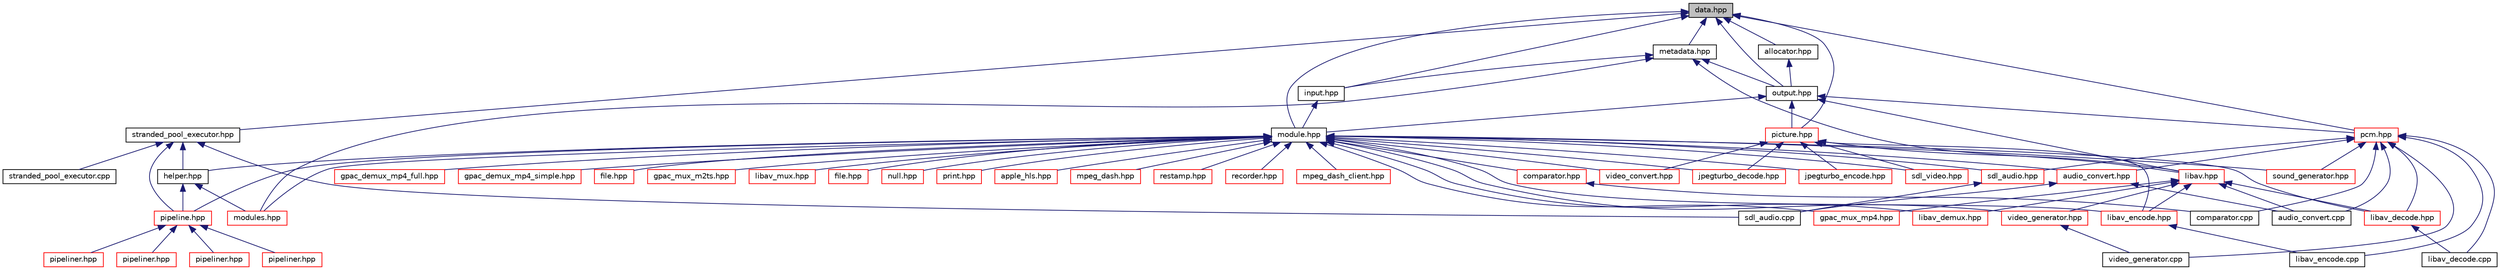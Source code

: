 digraph "data.hpp"
{
 // INTERACTIVE_SVG=YES
  edge [fontname="Helvetica",fontsize="10",labelfontname="Helvetica",labelfontsize="10"];
  node [fontname="Helvetica",fontsize="10",shape=record];
  Node1 [label="data.hpp",height=0.2,width=0.4,color="black", fillcolor="grey75", style="filled", fontcolor="black"];
  Node1 -> Node2 [dir="back",color="midnightblue",fontsize="10",style="solid",fontname="Helvetica"];
  Node2 [label="stranded_pool_executor.hpp",height=0.2,width=0.4,color="black", fillcolor="white", style="filled",URL="$stranded__pool__executor_8hpp.html"];
  Node2 -> Node3 [dir="back",color="midnightblue",fontsize="10",style="solid",fontname="Helvetica"];
  Node3 [label="pipeline.hpp",height=0.2,width=0.4,color="red", fillcolor="white", style="filled",URL="$pipeline_8hpp.html"];
  Node3 -> Node4 [dir="back",color="midnightblue",fontsize="10",style="solid",fontname="Helvetica"];
  Node4 [label="pipeliner.hpp",height=0.2,width=0.4,color="red", fillcolor="white", style="filled",URL="$dashcastx_2pipeliner_8hpp.html"];
  Node3 -> Node5 [dir="back",color="midnightblue",fontsize="10",style="solid",fontname="Helvetica"];
  Node5 [label="pipeliner.hpp",height=0.2,width=0.4,color="red", fillcolor="white", style="filled",URL="$dashclient_2pipeliner_8hpp.html"];
  Node3 -> Node6 [dir="back",color="midnightblue",fontsize="10",style="solid",fontname="Helvetica"];
  Node6 [label="pipeliner.hpp",height=0.2,width=0.4,color="red", fillcolor="white", style="filled",URL="$mp42tsx_2pipeliner_8hpp.html"];
  Node3 -> Node7 [dir="back",color="midnightblue",fontsize="10",style="solid",fontname="Helvetica"];
  Node7 [label="pipeliner.hpp",height=0.2,width=0.4,color="red", fillcolor="white", style="filled",URL="$player_2pipeliner_8hpp.html"];
  Node2 -> Node8 [dir="back",color="midnightblue",fontsize="10",style="solid",fontname="Helvetica"];
  Node8 [label="helper.hpp",height=0.2,width=0.4,color="black", fillcolor="white", style="filled",URL="$lib__modules_2utils_2helper_8hpp.html"];
  Node8 -> Node3 [dir="back",color="midnightblue",fontsize="10",style="solid",fontname="Helvetica"];
  Node8 -> Node9 [dir="back",color="midnightblue",fontsize="10",style="solid",fontname="Helvetica"];
  Node9 [label="modules.hpp",height=0.2,width=0.4,color="red", fillcolor="white", style="filled",URL="$modules_8hpp.html"];
  Node2 -> Node10 [dir="back",color="midnightblue",fontsize="10",style="solid",fontname="Helvetica"];
  Node10 [label="sdl_audio.cpp",height=0.2,width=0.4,color="black", fillcolor="white", style="filled",URL="$sdl__audio_8cpp.html"];
  Node2 -> Node11 [dir="back",color="midnightblue",fontsize="10",style="solid",fontname="Helvetica"];
  Node11 [label="stranded_pool_executor.cpp",height=0.2,width=0.4,color="black", fillcolor="white", style="filled",URL="$stranded__pool__executor_8cpp.html"];
  Node1 -> Node12 [dir="back",color="midnightblue",fontsize="10",style="solid",fontname="Helvetica"];
  Node12 [label="module.hpp",height=0.2,width=0.4,color="black", fillcolor="white", style="filled",URL="$module_8hpp.html"];
  Node12 -> Node3 [dir="back",color="midnightblue",fontsize="10",style="solid",fontname="Helvetica"];
  Node12 -> Node8 [dir="back",color="midnightblue",fontsize="10",style="solid",fontname="Helvetica"];
  Node12 -> Node9 [dir="back",color="midnightblue",fontsize="10",style="solid",fontname="Helvetica"];
  Node12 -> Node13 [dir="back",color="midnightblue",fontsize="10",style="solid",fontname="Helvetica"];
  Node13 [label="jpegturbo_decode.hpp",height=0.2,width=0.4,color="red", fillcolor="white", style="filled",URL="$jpegturbo__decode_8hpp.html"];
  Node12 -> Node14 [dir="back",color="midnightblue",fontsize="10",style="solid",fontname="Helvetica"];
  Node14 [label="libav_decode.hpp",height=0.2,width=0.4,color="red", fillcolor="white", style="filled",URL="$libav__decode_8hpp.html"];
  Node14 -> Node15 [dir="back",color="midnightblue",fontsize="10",style="solid",fontname="Helvetica"];
  Node15 [label="libav_decode.cpp",height=0.2,width=0.4,color="black", fillcolor="white", style="filled",URL="$libav__decode_8cpp.html"];
  Node12 -> Node16 [dir="back",color="midnightblue",fontsize="10",style="solid",fontname="Helvetica"];
  Node16 [label="gpac_demux_mp4_full.hpp",height=0.2,width=0.4,color="red", fillcolor="white", style="filled",URL="$gpac__demux__mp4__full_8hpp.html"];
  Node12 -> Node17 [dir="back",color="midnightblue",fontsize="10",style="solid",fontname="Helvetica"];
  Node17 [label="gpac_demux_mp4_simple.hpp",height=0.2,width=0.4,color="red", fillcolor="white", style="filled",URL="$gpac__demux__mp4__simple_8hpp.html"];
  Node12 -> Node18 [dir="back",color="midnightblue",fontsize="10",style="solid",fontname="Helvetica"];
  Node18 [label="libav_demux.hpp",height=0.2,width=0.4,color="red", fillcolor="white", style="filled",URL="$libav__demux_8hpp.html"];
  Node12 -> Node19 [dir="back",color="midnightblue",fontsize="10",style="solid",fontname="Helvetica"];
  Node19 [label="jpegturbo_encode.hpp",height=0.2,width=0.4,color="red", fillcolor="white", style="filled",URL="$jpegturbo__encode_8hpp.html"];
  Node12 -> Node20 [dir="back",color="midnightblue",fontsize="10",style="solid",fontname="Helvetica"];
  Node20 [label="libav_encode.hpp",height=0.2,width=0.4,color="red", fillcolor="white", style="filled",URL="$libav__encode_8hpp.html"];
  Node20 -> Node21 [dir="back",color="midnightblue",fontsize="10",style="solid",fontname="Helvetica"];
  Node21 [label="libav_encode.cpp",height=0.2,width=0.4,color="black", fillcolor="white", style="filled",URL="$libav__encode_8cpp.html"];
  Node12 -> Node22 [dir="back",color="midnightblue",fontsize="10",style="solid",fontname="Helvetica"];
  Node22 [label="file.hpp",height=0.2,width=0.4,color="red", fillcolor="white", style="filled",URL="$in_2file_8hpp.html"];
  Node12 -> Node23 [dir="back",color="midnightblue",fontsize="10",style="solid",fontname="Helvetica"];
  Node23 [label="sound_generator.hpp",height=0.2,width=0.4,color="red", fillcolor="white", style="filled",URL="$sound__generator_8hpp.html"];
  Node12 -> Node24 [dir="back",color="midnightblue",fontsize="10",style="solid",fontname="Helvetica"];
  Node24 [label="video_generator.hpp",height=0.2,width=0.4,color="red", fillcolor="white", style="filled",URL="$video__generator_8hpp.html"];
  Node24 -> Node25 [dir="back",color="midnightblue",fontsize="10",style="solid",fontname="Helvetica"];
  Node25 [label="video_generator.cpp",height=0.2,width=0.4,color="black", fillcolor="white", style="filled",URL="$video__generator_8cpp.html"];
  Node12 -> Node26 [dir="back",color="midnightblue",fontsize="10",style="solid",fontname="Helvetica"];
  Node26 [label="gpac_mux_m2ts.hpp",height=0.2,width=0.4,color="red", fillcolor="white", style="filled",URL="$gpac__mux__m2ts_8hpp.html"];
  Node12 -> Node27 [dir="back",color="midnightblue",fontsize="10",style="solid",fontname="Helvetica"];
  Node27 [label="gpac_mux_mp4.hpp",height=0.2,width=0.4,color="red", fillcolor="white", style="filled",URL="$gpac__mux__mp4_8hpp.html"];
  Node12 -> Node28 [dir="back",color="midnightblue",fontsize="10",style="solid",fontname="Helvetica"];
  Node28 [label="libav_mux.hpp",height=0.2,width=0.4,color="red", fillcolor="white", style="filled",URL="$libav__mux_8hpp.html"];
  Node12 -> Node29 [dir="back",color="midnightblue",fontsize="10",style="solid",fontname="Helvetica"];
  Node29 [label="file.hpp",height=0.2,width=0.4,color="red", fillcolor="white", style="filled",URL="$out_2file_8hpp.html"];
  Node12 -> Node30 [dir="back",color="midnightblue",fontsize="10",style="solid",fontname="Helvetica"];
  Node30 [label="null.hpp",height=0.2,width=0.4,color="red", fillcolor="white", style="filled",URL="$null_8hpp.html"];
  Node12 -> Node31 [dir="back",color="midnightblue",fontsize="10",style="solid",fontname="Helvetica"];
  Node31 [label="print.hpp",height=0.2,width=0.4,color="red", fillcolor="white", style="filled",URL="$print_8hpp.html"];
  Node12 -> Node32 [dir="back",color="midnightblue",fontsize="10",style="solid",fontname="Helvetica"];
  Node32 [label="sdl_audio.hpp",height=0.2,width=0.4,color="red", fillcolor="white", style="filled",URL="$sdl__audio_8hpp.html"];
  Node32 -> Node10 [dir="back",color="midnightblue",fontsize="10",style="solid",fontname="Helvetica"];
  Node12 -> Node33 [dir="back",color="midnightblue",fontsize="10",style="solid",fontname="Helvetica"];
  Node33 [label="sdl_video.hpp",height=0.2,width=0.4,color="red", fillcolor="white", style="filled",URL="$sdl__video_8hpp.html"];
  Node12 -> Node34 [dir="back",color="midnightblue",fontsize="10",style="solid",fontname="Helvetica"];
  Node34 [label="apple_hls.hpp",height=0.2,width=0.4,color="red", fillcolor="white", style="filled",URL="$apple__hls_8hpp.html"];
  Node12 -> Node35 [dir="back",color="midnightblue",fontsize="10",style="solid",fontname="Helvetica"];
  Node35 [label="mpeg_dash.hpp",height=0.2,width=0.4,color="red", fillcolor="white", style="filled",URL="$mpeg__dash_8hpp.html"];
  Node12 -> Node36 [dir="back",color="midnightblue",fontsize="10",style="solid",fontname="Helvetica"];
  Node36 [label="audio_convert.hpp",height=0.2,width=0.4,color="red", fillcolor="white", style="filled",URL="$audio__convert_8hpp.html"];
  Node36 -> Node10 [dir="back",color="midnightblue",fontsize="10",style="solid",fontname="Helvetica"];
  Node36 -> Node37 [dir="back",color="midnightblue",fontsize="10",style="solid",fontname="Helvetica"];
  Node37 [label="audio_convert.cpp",height=0.2,width=0.4,color="black", fillcolor="white", style="filled",URL="$audio__convert_8cpp.html"];
  Node12 -> Node38 [dir="back",color="midnightblue",fontsize="10",style="solid",fontname="Helvetica"];
  Node38 [label="restamp.hpp",height=0.2,width=0.4,color="red", fillcolor="white", style="filled",URL="$restamp_8hpp.html"];
  Node12 -> Node39 [dir="back",color="midnightblue",fontsize="10",style="solid",fontname="Helvetica"];
  Node39 [label="video_convert.hpp",height=0.2,width=0.4,color="red", fillcolor="white", style="filled",URL="$video__convert_8hpp.html"];
  Node12 -> Node40 [dir="back",color="midnightblue",fontsize="10",style="solid",fontname="Helvetica"];
  Node40 [label="comparator.hpp",height=0.2,width=0.4,color="red", fillcolor="white", style="filled",URL="$comparator_8hpp.html"];
  Node40 -> Node41 [dir="back",color="midnightblue",fontsize="10",style="solid",fontname="Helvetica"];
  Node41 [label="comparator.cpp",height=0.2,width=0.4,color="black", fillcolor="white", style="filled",URL="$comparator_8cpp.html"];
  Node12 -> Node42 [dir="back",color="midnightblue",fontsize="10",style="solid",fontname="Helvetica"];
  Node42 [label="recorder.hpp",height=0.2,width=0.4,color="red", fillcolor="white", style="filled",URL="$recorder_8hpp.html"];
  Node12 -> Node43 [dir="back",color="midnightblue",fontsize="10",style="solid",fontname="Helvetica"];
  Node43 [label="mpeg_dash_client.hpp",height=0.2,width=0.4,color="red", fillcolor="white", style="filled",URL="$mpeg__dash__client_8hpp.html"];
  Node1 -> Node44 [dir="back",color="midnightblue",fontsize="10",style="solid",fontname="Helvetica"];
  Node44 [label="input.hpp",height=0.2,width=0.4,color="black", fillcolor="white", style="filled",URL="$input_8hpp.html"];
  Node44 -> Node12 [dir="back",color="midnightblue",fontsize="10",style="solid",fontname="Helvetica"];
  Node1 -> Node45 [dir="back",color="midnightblue",fontsize="10",style="solid",fontname="Helvetica"];
  Node45 [label="metadata.hpp",height=0.2,width=0.4,color="black", fillcolor="white", style="filled",URL="$metadata_8hpp.html"];
  Node45 -> Node44 [dir="back",color="midnightblue",fontsize="10",style="solid",fontname="Helvetica"];
  Node45 -> Node46 [dir="back",color="midnightblue",fontsize="10",style="solid",fontname="Helvetica"];
  Node46 [label="output.hpp",height=0.2,width=0.4,color="black", fillcolor="white", style="filled",URL="$output_8hpp.html"];
  Node46 -> Node12 [dir="back",color="midnightblue",fontsize="10",style="solid",fontname="Helvetica"];
  Node46 -> Node47 [dir="back",color="midnightblue",fontsize="10",style="solid",fontname="Helvetica"];
  Node47 [label="picture.hpp",height=0.2,width=0.4,color="red", fillcolor="white", style="filled",URL="$picture_8hpp.html"];
  Node47 -> Node13 [dir="back",color="midnightblue",fontsize="10",style="solid",fontname="Helvetica"];
  Node47 -> Node48 [dir="back",color="midnightblue",fontsize="10",style="solid",fontname="Helvetica"];
  Node48 [label="libav.hpp",height=0.2,width=0.4,color="red", fillcolor="white", style="filled",URL="$libav_8hpp.html"];
  Node48 -> Node14 [dir="back",color="midnightblue",fontsize="10",style="solid",fontname="Helvetica"];
  Node48 -> Node18 [dir="back",color="midnightblue",fontsize="10",style="solid",fontname="Helvetica"];
  Node48 -> Node20 [dir="back",color="midnightblue",fontsize="10",style="solid",fontname="Helvetica"];
  Node48 -> Node24 [dir="back",color="midnightblue",fontsize="10",style="solid",fontname="Helvetica"];
  Node48 -> Node27 [dir="back",color="midnightblue",fontsize="10",style="solid",fontname="Helvetica"];
  Node48 -> Node37 [dir="back",color="midnightblue",fontsize="10",style="solid",fontname="Helvetica"];
  Node47 -> Node19 [dir="back",color="midnightblue",fontsize="10",style="solid",fontname="Helvetica"];
  Node47 -> Node20 [dir="back",color="midnightblue",fontsize="10",style="solid",fontname="Helvetica"];
  Node47 -> Node33 [dir="back",color="midnightblue",fontsize="10",style="solid",fontname="Helvetica"];
  Node47 -> Node39 [dir="back",color="midnightblue",fontsize="10",style="solid",fontname="Helvetica"];
  Node46 -> Node48 [dir="back",color="midnightblue",fontsize="10",style="solid",fontname="Helvetica"];
  Node46 -> Node49 [dir="back",color="midnightblue",fontsize="10",style="solid",fontname="Helvetica"];
  Node49 [label="pcm.hpp",height=0.2,width=0.4,color="red", fillcolor="white", style="filled",URL="$pcm_8hpp.html"];
  Node49 -> Node14 [dir="back",color="midnightblue",fontsize="10",style="solid",fontname="Helvetica"];
  Node49 -> Node23 [dir="back",color="midnightblue",fontsize="10",style="solid",fontname="Helvetica"];
  Node49 -> Node32 [dir="back",color="midnightblue",fontsize="10",style="solid",fontname="Helvetica"];
  Node49 -> Node36 [dir="back",color="midnightblue",fontsize="10",style="solid",fontname="Helvetica"];
  Node49 -> Node15 [dir="back",color="midnightblue",fontsize="10",style="solid",fontname="Helvetica"];
  Node49 -> Node21 [dir="back",color="midnightblue",fontsize="10",style="solid",fontname="Helvetica"];
  Node49 -> Node25 [dir="back",color="midnightblue",fontsize="10",style="solid",fontname="Helvetica"];
  Node49 -> Node37 [dir="back",color="midnightblue",fontsize="10",style="solid",fontname="Helvetica"];
  Node49 -> Node41 [dir="back",color="midnightblue",fontsize="10",style="solid",fontname="Helvetica"];
  Node45 -> Node9 [dir="back",color="midnightblue",fontsize="10",style="solid",fontname="Helvetica"];
  Node45 -> Node48 [dir="back",color="midnightblue",fontsize="10",style="solid",fontname="Helvetica"];
  Node1 -> Node50 [dir="back",color="midnightblue",fontsize="10",style="solid",fontname="Helvetica"];
  Node50 [label="allocator.hpp",height=0.2,width=0.4,color="black", fillcolor="white", style="filled",URL="$allocator_8hpp.html"];
  Node50 -> Node46 [dir="back",color="midnightblue",fontsize="10",style="solid",fontname="Helvetica"];
  Node1 -> Node46 [dir="back",color="midnightblue",fontsize="10",style="solid",fontname="Helvetica"];
  Node1 -> Node47 [dir="back",color="midnightblue",fontsize="10",style="solid",fontname="Helvetica"];
  Node1 -> Node49 [dir="back",color="midnightblue",fontsize="10",style="solid",fontname="Helvetica"];
}
